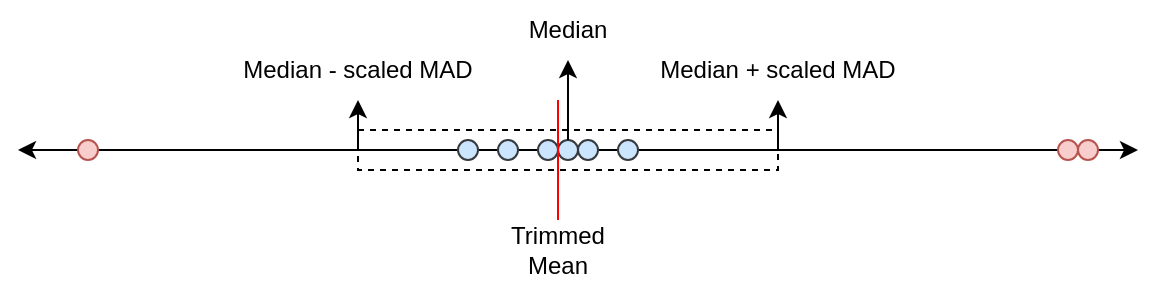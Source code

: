 <mxfile version="23.1.1" type="device">
  <diagram name="Page-1" id="QCcH2krbrsbHMgq8IdjP">
    <mxGraphModel dx="625" dy="345" grid="1" gridSize="10" guides="1" tooltips="1" connect="1" arrows="1" fold="1" page="1" pageScale="1" pageWidth="1200" pageHeight="1600" math="0" shadow="0">
      <root>
        <mxCell id="0" />
        <mxCell id="1" parent="0" />
        <mxCell id="yPR2Kk1jLTolFPaNar8W-15" value="" style="rounded=0;whiteSpace=wrap;html=1;fillColor=none;dashed=1;" vertex="1" parent="1">
          <mxGeometry x="450" y="265" width="210" height="20" as="geometry" />
        </mxCell>
        <mxCell id="yPR2Kk1jLTolFPaNar8W-2" value="" style="endArrow=classic;startArrow=classic;html=1;rounded=0;movable=0;resizable=0;rotatable=0;deletable=0;editable=0;locked=1;connectable=0;" edge="1" parent="1">
          <mxGeometry width="50" height="50" relative="1" as="geometry">
            <mxPoint x="280" y="275" as="sourcePoint" />
            <mxPoint x="840" y="275" as="targetPoint" />
          </mxGeometry>
        </mxCell>
        <mxCell id="yPR2Kk1jLTolFPaNar8W-3" value="" style="ellipse;whiteSpace=wrap;html=1;fillColor=#cce5ff;strokeColor=#36393d;" vertex="1" parent="1">
          <mxGeometry x="550" y="270" width="10" height="10" as="geometry" />
        </mxCell>
        <mxCell id="yPR2Kk1jLTolFPaNar8W-6" value="" style="ellipse;whiteSpace=wrap;html=1;fillColor=#f8cecc;strokeColor=#b85450;" vertex="1" parent="1">
          <mxGeometry x="310" y="270" width="10" height="10" as="geometry" />
        </mxCell>
        <mxCell id="yPR2Kk1jLTolFPaNar8W-7" value="" style="ellipse;whiteSpace=wrap;html=1;fillColor=#f8cecc;strokeColor=#b85450;" vertex="1" parent="1">
          <mxGeometry x="810" y="270" width="10" height="10" as="geometry" />
        </mxCell>
        <mxCell id="yPR2Kk1jLTolFPaNar8W-8" value="" style="ellipse;whiteSpace=wrap;html=1;fillColor=#f8cecc;strokeColor=#b85450;" vertex="1" parent="1">
          <mxGeometry x="800" y="270" width="10" height="10" as="geometry" />
        </mxCell>
        <mxCell id="yPR2Kk1jLTolFPaNar8W-9" value="" style="ellipse;whiteSpace=wrap;html=1;fillColor=#cce5ff;strokeColor=#36393d;" vertex="1" parent="1">
          <mxGeometry x="560" y="270" width="10" height="10" as="geometry" />
        </mxCell>
        <mxCell id="yPR2Kk1jLTolFPaNar8W-10" value="" style="ellipse;whiteSpace=wrap;html=1;fillColor=#cce5ff;strokeColor=#36393d;" vertex="1" parent="1">
          <mxGeometry x="520" y="270" width="10" height="10" as="geometry" />
        </mxCell>
        <mxCell id="yPR2Kk1jLTolFPaNar8W-11" value="" style="ellipse;whiteSpace=wrap;html=1;fillColor=#cce5ff;strokeColor=#36393d;" vertex="1" parent="1">
          <mxGeometry x="580" y="270" width="10" height="10" as="geometry" />
        </mxCell>
        <mxCell id="yPR2Kk1jLTolFPaNar8W-12" value="" style="ellipse;whiteSpace=wrap;html=1;fillColor=#cce5ff;strokeColor=#36393d;" vertex="1" parent="1">
          <mxGeometry x="500" y="270" width="10" height="10" as="geometry" />
        </mxCell>
        <mxCell id="yPR2Kk1jLTolFPaNar8W-17" value="" style="ellipse;whiteSpace=wrap;html=1;fillColor=#cce5ff;strokeColor=#36393d;" vertex="1" parent="1">
          <mxGeometry x="540" y="270" width="10" height="10" as="geometry" />
        </mxCell>
        <mxCell id="yPR2Kk1jLTolFPaNar8W-18" value="" style="endArrow=classic;html=1;rounded=0;" edge="1" parent="1" source="yPR2Kk1jLTolFPaNar8W-3" target="yPR2Kk1jLTolFPaNar8W-19">
          <mxGeometry width="50" height="50" relative="1" as="geometry">
            <mxPoint x="560" y="250" as="sourcePoint" />
            <mxPoint x="555" y="230" as="targetPoint" />
          </mxGeometry>
        </mxCell>
        <mxCell id="yPR2Kk1jLTolFPaNar8W-19" value="Median" style="text;html=1;strokeColor=none;fillColor=none;align=center;verticalAlign=middle;whiteSpace=wrap;rounded=0;" vertex="1" parent="1">
          <mxGeometry x="525" y="200" width="60" height="30" as="geometry" />
        </mxCell>
        <mxCell id="yPR2Kk1jLTolFPaNar8W-20" value="" style="endArrow=none;html=1;rounded=0;fillColor=#e51400;strokeColor=#FF0000;" edge="1" parent="1">
          <mxGeometry width="50" height="50" relative="1" as="geometry">
            <mxPoint x="550" y="250" as="sourcePoint" />
            <mxPoint x="550" y="310" as="targetPoint" />
          </mxGeometry>
        </mxCell>
        <mxCell id="yPR2Kk1jLTolFPaNar8W-21" value="Trimmed Mean" style="text;html=1;strokeColor=none;fillColor=none;align=center;verticalAlign=middle;whiteSpace=wrap;rounded=0;" vertex="1" parent="1">
          <mxGeometry x="520" y="310" width="60" height="30" as="geometry" />
        </mxCell>
        <mxCell id="yPR2Kk1jLTolFPaNar8W-22" value="" style="endArrow=classic;html=1;rounded=0;exitX=1;exitY=0.5;exitDx=0;exitDy=0;" edge="1" parent="1" source="yPR2Kk1jLTolFPaNar8W-15" target="yPR2Kk1jLTolFPaNar8W-23">
          <mxGeometry width="50" height="50" relative="1" as="geometry">
            <mxPoint x="660" y="260" as="sourcePoint" />
            <mxPoint x="660" y="240" as="targetPoint" />
          </mxGeometry>
        </mxCell>
        <mxCell id="yPR2Kk1jLTolFPaNar8W-23" value="Median + scaled MAD" style="text;html=1;strokeColor=none;fillColor=none;align=center;verticalAlign=middle;whiteSpace=wrap;rounded=0;" vertex="1" parent="1">
          <mxGeometry x="600" y="220" width="120" height="30" as="geometry" />
        </mxCell>
        <mxCell id="yPR2Kk1jLTolFPaNar8W-24" value="Median - scaled MAD" style="text;html=1;strokeColor=none;fillColor=none;align=center;verticalAlign=middle;whiteSpace=wrap;rounded=0;" vertex="1" parent="1">
          <mxGeometry x="385" y="220" width="130" height="30" as="geometry" />
        </mxCell>
        <mxCell id="yPR2Kk1jLTolFPaNar8W-25" value="" style="endArrow=classic;html=1;rounded=0;exitX=0;exitY=0.5;exitDx=0;exitDy=0;" edge="1" parent="1" source="yPR2Kk1jLTolFPaNar8W-15" target="yPR2Kk1jLTolFPaNar8W-24">
          <mxGeometry width="50" height="50" relative="1" as="geometry">
            <mxPoint x="560" y="310" as="sourcePoint" />
            <mxPoint x="610" y="260" as="targetPoint" />
          </mxGeometry>
        </mxCell>
      </root>
    </mxGraphModel>
  </diagram>
</mxfile>
